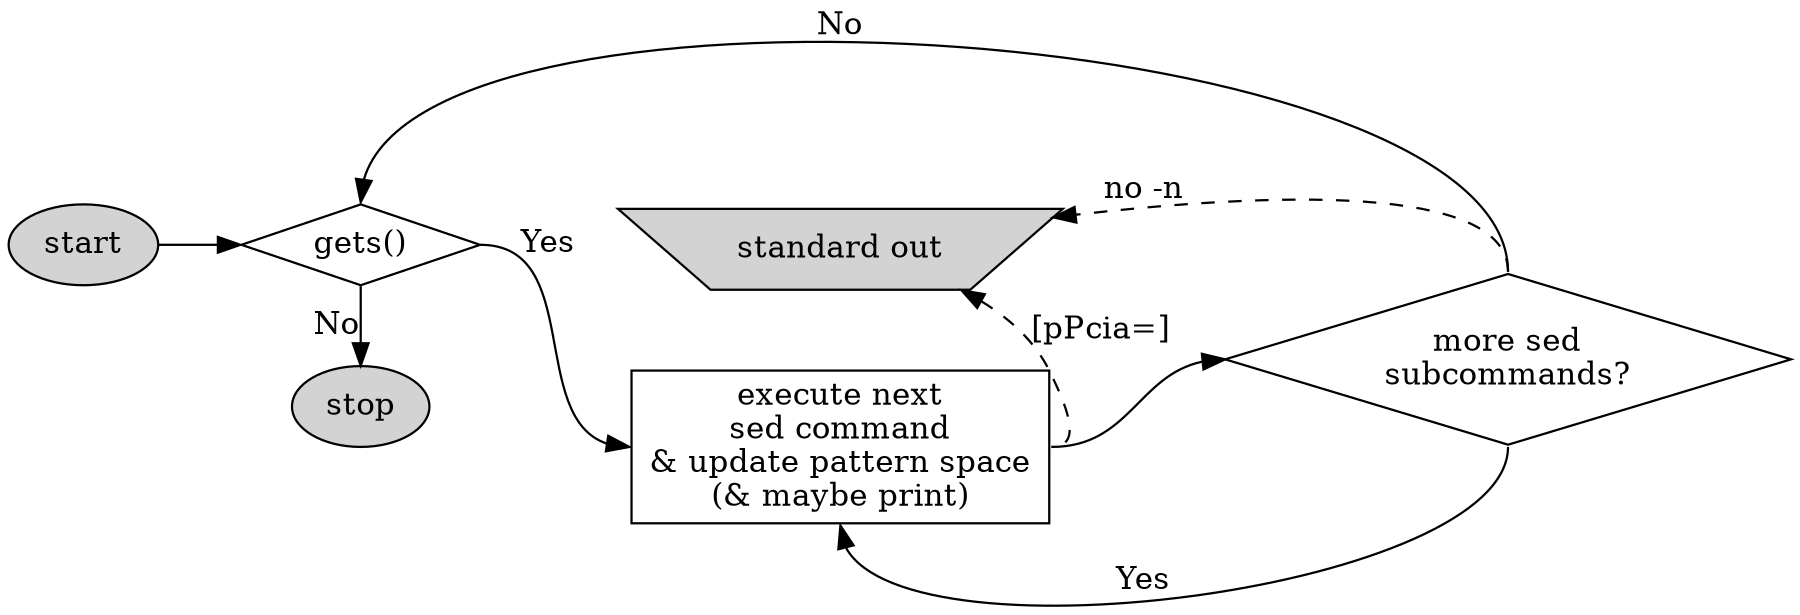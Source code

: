 digraph G {
	rankdir=LR;
	size="12,9!"
    start [
        label = "start";
        shape = oval;
        style=filled;
    ];
    stop [
        label = "stop";
        shape = oval;
        style=filled;
    ];
    gets [
        label = "gets()";
        shape = diamond;
    ];
    execute [
        label = "execute next\nsed command\n& update pattern space\n(& maybe print)";
        shape = rect;
    ];
    more [
        label = "more sed\nsubcommands?";
        shape = diamond;
    ];
    stdout [
        label = "standard out"
        shape = invtrapezium;
        style = filled;
    ];
    
    start     -> gets;
    gets:e    -> execute:w [ label = "Yes" ];
    gets      -> stop [ label = "No" ];
    execute:e -> more:w;
    stdout    -> execute:e [ style = invis ];
    execute:e -> stdout [ label = "[pPcia=]"; style = dashed ];
    more:n    -> gets:n [ label = "No" ];
    more:n    -> stdout [ label = "no -n"; style = dashed ];
    more:s    -> execute:s [ label = "Yes" ];
    {
        rank=same;
        stop; gets;
    }
    {
        rank=same;
        execute; stdout;
    }
}
